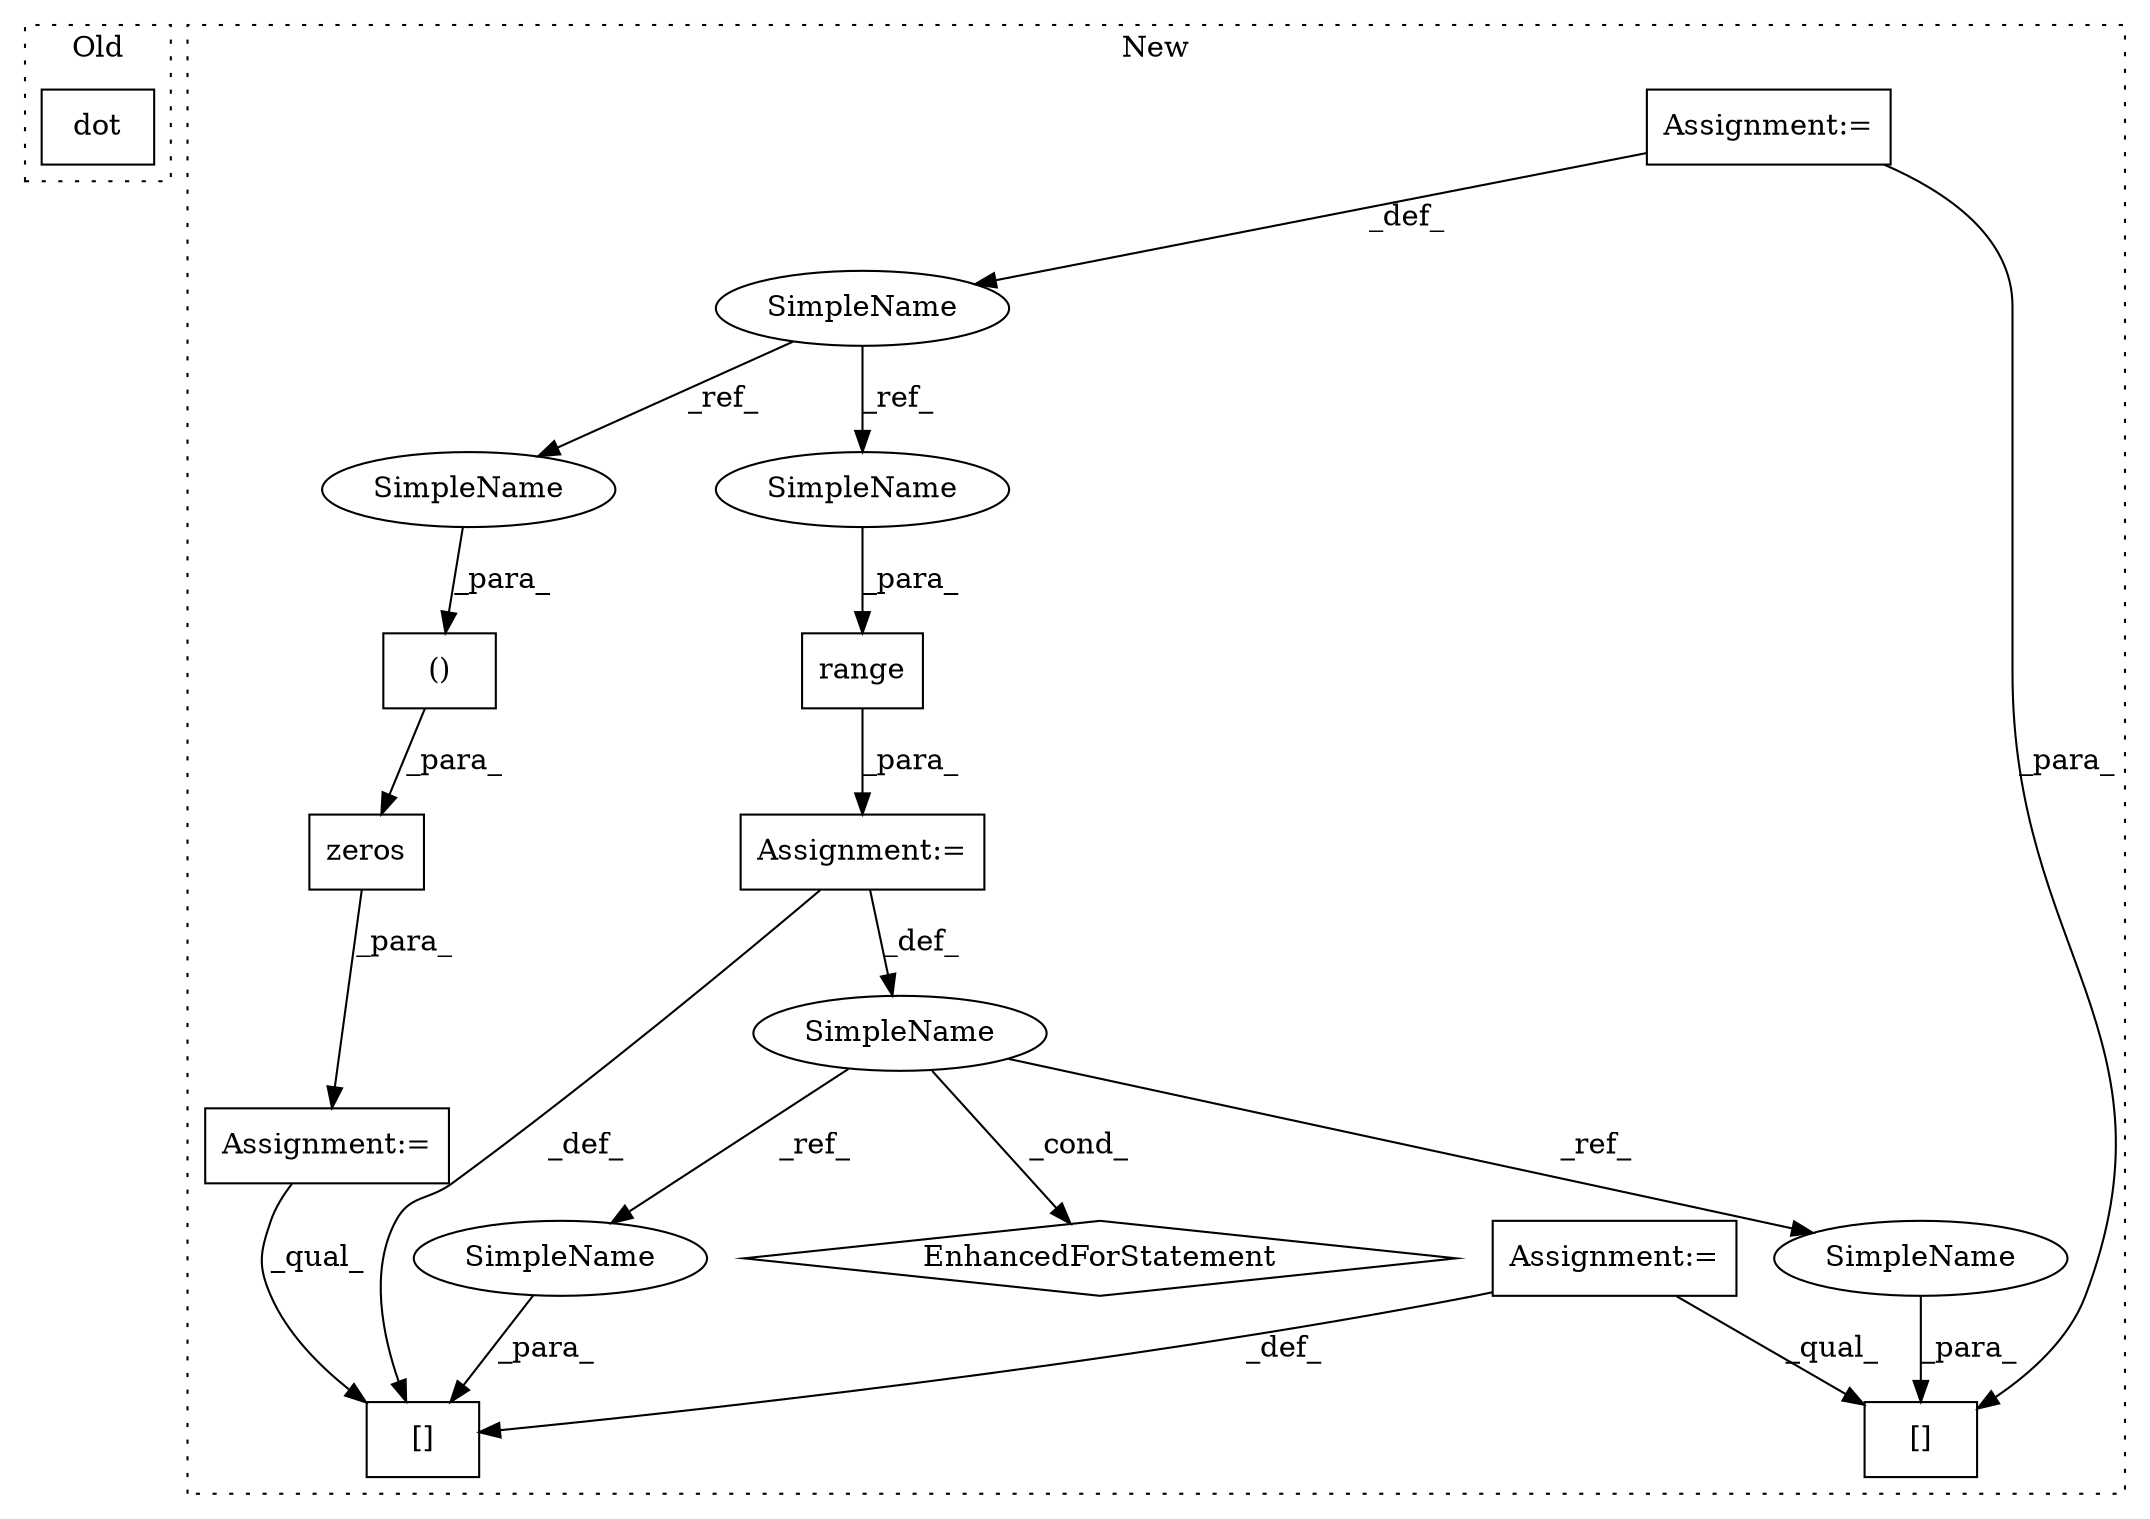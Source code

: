 digraph G {
subgraph cluster0 {
1 [label="dot" a="32" s="4668,4734" l="4,1" shape="box"];
label = "Old";
style="dotted";
}
subgraph cluster1 {
2 [label="zeros" a="32" s="7028,7092" l="11,2" shape="box"];
3 [label="Assignment:=" a="7" s="7021" l="1" shape="box"];
4 [label="[]" a="2" s="7191,7208" l="16,1" shape="box"];
5 [label="SimpleName" a="42" s="7157" l="1" shape="ellipse"];
6 [label="EnhancedForStatement" a="70" s="7100,7181" l="53,2" shape="diamond"];
7 [label="Assignment:=" a="7" s="7100,7181" l="53,2" shape="box"];
8 [label="range" a="32" s="7161,7180" l="6,1" shape="box"];
9 [label="[]" a="2" s="7229,7241" l="11,1" shape="box"];
10 [label="()" a="106" s="7039" l="53" shape="box"];
11 [label="SimpleName" a="42" s="6379" l="13" shape="ellipse"];
12 [label="Assignment:=" a="7" s="6261" l="10" shape="box"];
13 [label="Assignment:=" a="7" s="6379" l="13" shape="box"];
14 [label="SimpleName" a="42" s="7167" l="13" shape="ellipse"];
15 [label="SimpleName" a="42" s="7039" l="13" shape="ellipse"];
16 [label="SimpleName" a="42" s="7240" l="1" shape="ellipse"];
17 [label="SimpleName" a="42" s="7207" l="1" shape="ellipse"];
label = "New";
style="dotted";
}
2 -> 3 [label="_para_"];
3 -> 4 [label="_qual_"];
5 -> 16 [label="_ref_"];
5 -> 17 [label="_ref_"];
5 -> 6 [label="_cond_"];
7 -> 4 [label="_def_"];
7 -> 5 [label="_def_"];
8 -> 7 [label="_para_"];
10 -> 2 [label="_para_"];
11 -> 15 [label="_ref_"];
11 -> 14 [label="_ref_"];
12 -> 4 [label="_def_"];
12 -> 9 [label="_qual_"];
13 -> 9 [label="_para_"];
13 -> 11 [label="_def_"];
14 -> 8 [label="_para_"];
15 -> 10 [label="_para_"];
16 -> 9 [label="_para_"];
17 -> 4 [label="_para_"];
}